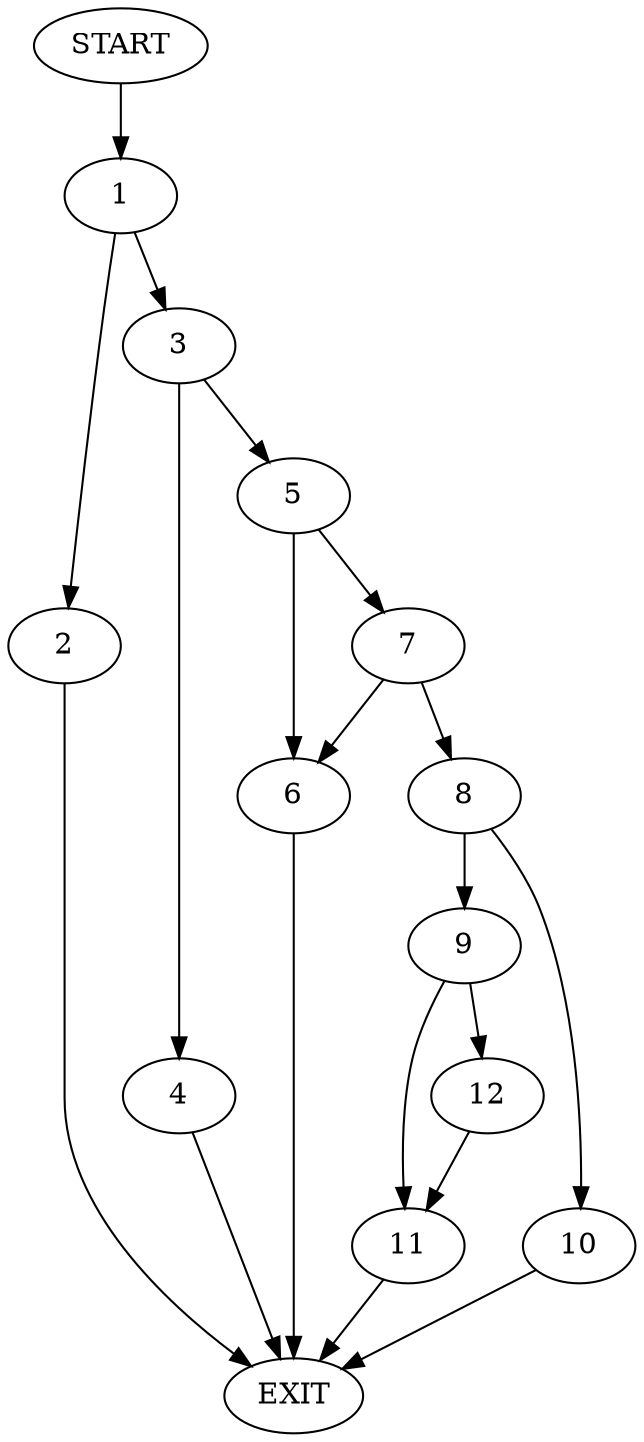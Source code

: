 digraph {
0 [label="START"]
13 [label="EXIT"]
0 -> 1
1 -> 2
1 -> 3
2 -> 13
3 -> 4
3 -> 5
5 -> 6
5 -> 7
4 -> 13
7 -> 6
7 -> 8
6 -> 13
8 -> 9
8 -> 10
10 -> 13
9 -> 11
9 -> 12
12 -> 11
11 -> 13
}
